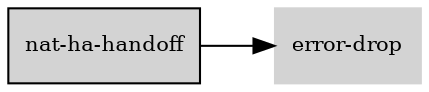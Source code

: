 digraph "nat_ha_handoff_subgraph" {
  rankdir=LR;
  node [shape=box, style=filled, fontsize=10, color=lightgray, fontcolor=black, fillcolor=lightgray];
  "nat-ha-handoff" [color=black, fontcolor=black, fillcolor=lightgray];
  edge [fontsize=8];
  "nat-ha-handoff" -> "error-drop";
}
